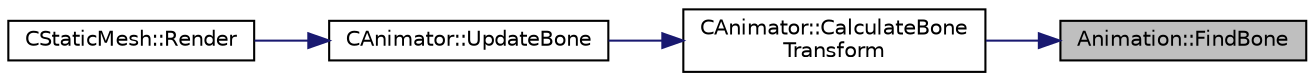 digraph "Animation::FindBone"
{
 // LATEX_PDF_SIZE
  edge [fontname="Helvetica",fontsize="10",labelfontname="Helvetica",labelfontsize="10"];
  node [fontname="Helvetica",fontsize="10",shape=record];
  rankdir="RL";
  Node4 [label="Animation::FindBone",height=0.2,width=0.4,color="black", fillcolor="grey75", style="filled", fontcolor="black",tooltip="Find a bone using the id from the aninmation data that needs to move at a particular time."];
  Node4 -> Node5 [dir="back",color="midnightblue",fontsize="10",style="solid",fontname="Helvetica"];
  Node5 [label="CAnimator::CalculateBone\lTransform",height=0.2,width=0.4,color="black", fillcolor="white", style="filled",URL="$class_c_animator.html#ad803491d7d66ee1b5dd0ead63200721b",tooltip="Calculate the transforms of the bones based upon the bone transformations applied in the animation cl..."];
  Node5 -> Node6 [dir="back",color="midnightblue",fontsize="10",style="solid",fontname="Helvetica"];
  Node6 [label="CAnimator::UpdateBone",height=0.2,width=0.4,color="black", fillcolor="white", style="filled",URL="$class_c_animator.html#a3a822aa796022fe558d070d3b76a0184",tooltip="Update every bone in the animation with its new movements, and then update how that bone is drawn in ..."];
  Node6 -> Node7 [dir="back",color="midnightblue",fontsize="10",style="solid",fontname="Helvetica"];
  Node7 [label="CStaticMesh::Render",height=0.2,width=0.4,color="black", fillcolor="white", style="filled",URL="$class_c_static_mesh.html#a811c339becc8cff2323cfb0af8bf558c",tooltip="displays the mesh's model on the screen"];
}
